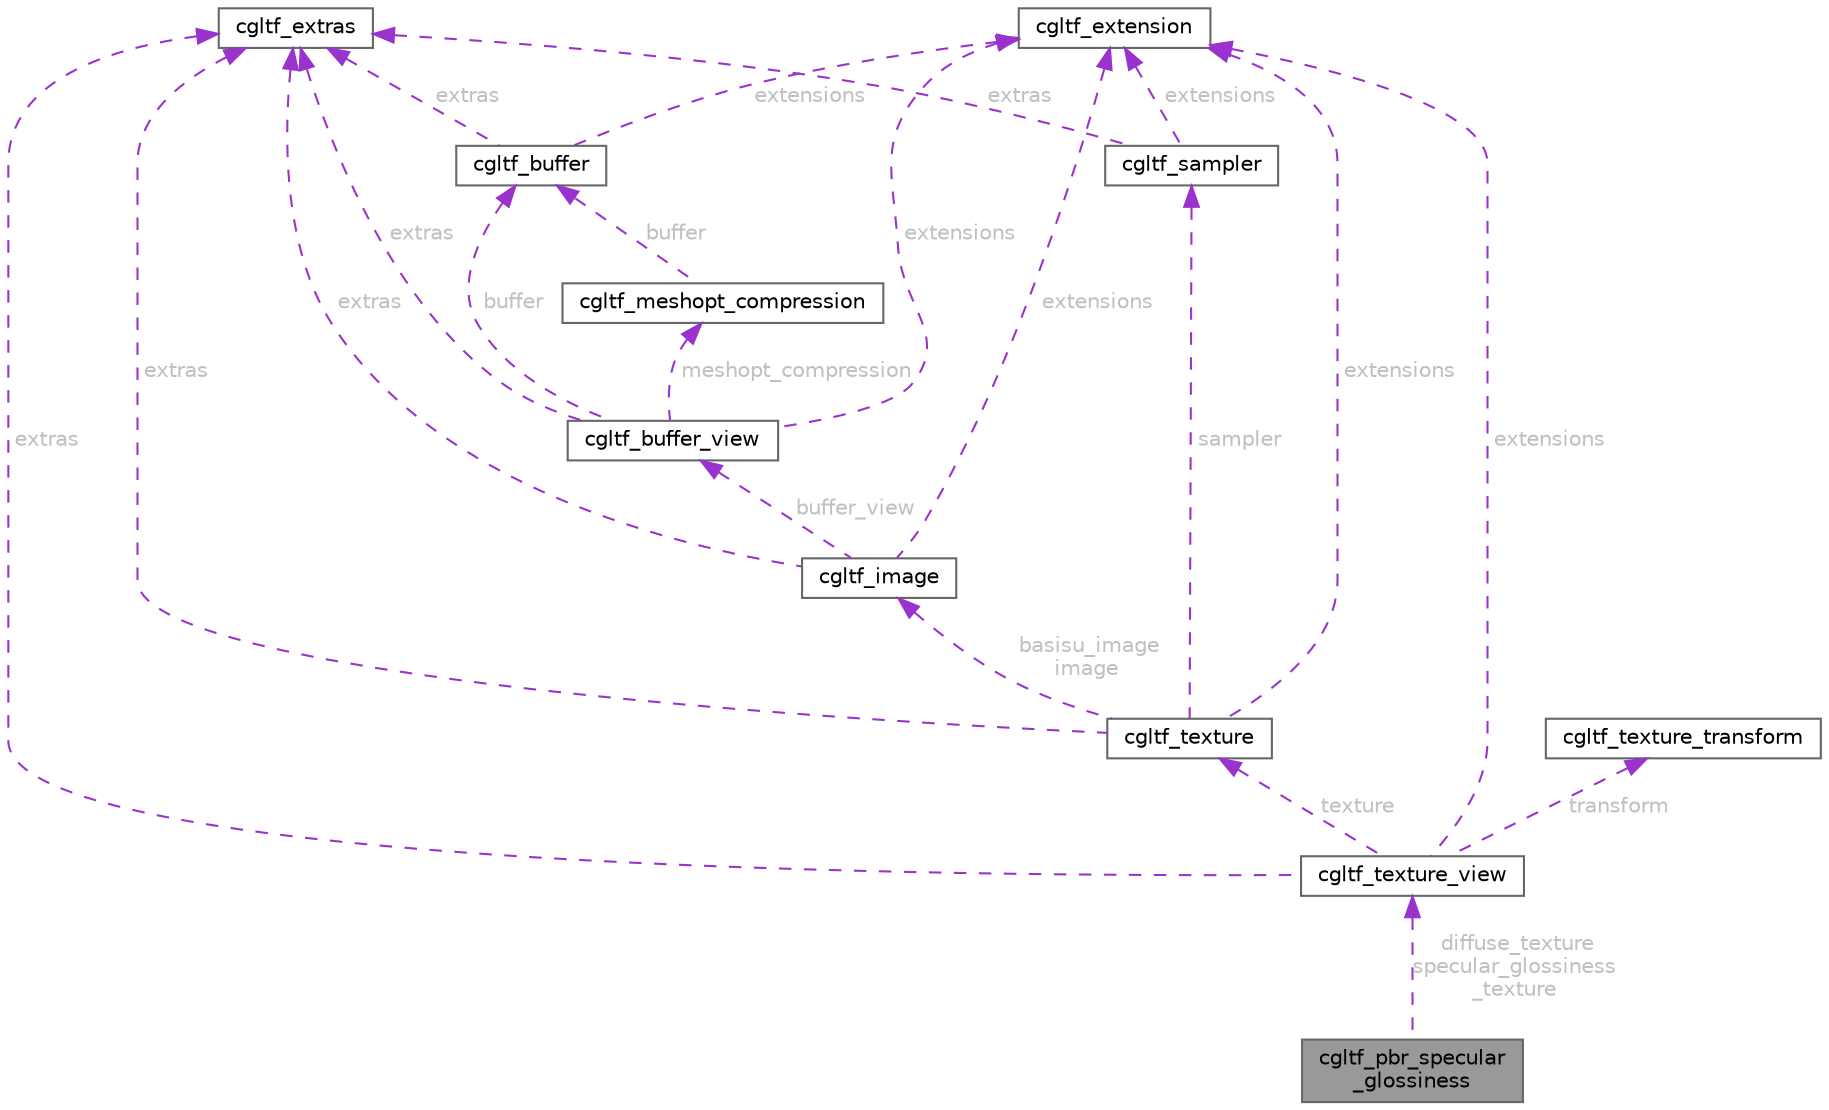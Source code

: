digraph "cgltf_pbr_specular_glossiness"
{
 // LATEX_PDF_SIZE
  bgcolor="transparent";
  edge [fontname=Helvetica,fontsize=10,labelfontname=Helvetica,labelfontsize=10];
  node [fontname=Helvetica,fontsize=10,shape=box,height=0.2,width=0.4];
  Node1 [id="Node000001",label="cgltf_pbr_specular\l_glossiness",height=0.2,width=0.4,color="gray40", fillcolor="grey60", style="filled", fontcolor="black",tooltip=" "];
  Node2 -> Node1 [id="edge1_Node000001_Node000002",dir="back",color="darkorchid3",style="dashed",tooltip=" ",label=" diffuse_texture\nspecular_glossiness\l_texture",fontcolor="grey" ];
  Node2 [id="Node000002",label="cgltf_texture_view",height=0.2,width=0.4,color="gray40", fillcolor="white", style="filled",URL="$structcgltf__texture__view.html",tooltip=" "];
  Node3 -> Node2 [id="edge2_Node000002_Node000003",dir="back",color="darkorchid3",style="dashed",tooltip=" ",label=" texture",fontcolor="grey" ];
  Node3 [id="Node000003",label="cgltf_texture",height=0.2,width=0.4,color="gray40", fillcolor="white", style="filled",URL="$structcgltf__texture.html",tooltip=" "];
  Node4 -> Node3 [id="edge3_Node000003_Node000004",dir="back",color="darkorchid3",style="dashed",tooltip=" ",label=" basisu_image\nimage",fontcolor="grey" ];
  Node4 [id="Node000004",label="cgltf_image",height=0.2,width=0.4,color="gray40", fillcolor="white", style="filled",URL="$structcgltf__image.html",tooltip=" "];
  Node5 -> Node4 [id="edge4_Node000004_Node000005",dir="back",color="darkorchid3",style="dashed",tooltip=" ",label=" buffer_view",fontcolor="grey" ];
  Node5 [id="Node000005",label="cgltf_buffer_view",height=0.2,width=0.4,color="gray40", fillcolor="white", style="filled",URL="$structcgltf__buffer__view.html",tooltip=" "];
  Node6 -> Node5 [id="edge5_Node000005_Node000006",dir="back",color="darkorchid3",style="dashed",tooltip=" ",label=" buffer",fontcolor="grey" ];
  Node6 [id="Node000006",label="cgltf_buffer",height=0.2,width=0.4,color="gray40", fillcolor="white", style="filled",URL="$structcgltf__buffer.html",tooltip=" "];
  Node7 -> Node6 [id="edge6_Node000006_Node000007",dir="back",color="darkorchid3",style="dashed",tooltip=" ",label=" extras",fontcolor="grey" ];
  Node7 [id="Node000007",label="cgltf_extras",height=0.2,width=0.4,color="gray40", fillcolor="white", style="filled",URL="$structcgltf__extras.html",tooltip=" "];
  Node8 -> Node6 [id="edge7_Node000006_Node000008",dir="back",color="darkorchid3",style="dashed",tooltip=" ",label=" extensions",fontcolor="grey" ];
  Node8 [id="Node000008",label="cgltf_extension",height=0.2,width=0.4,color="gray40", fillcolor="white", style="filled",URL="$structcgltf__extension.html",tooltip=" "];
  Node9 -> Node5 [id="edge8_Node000005_Node000009",dir="back",color="darkorchid3",style="dashed",tooltip=" ",label=" meshopt_compression",fontcolor="grey" ];
  Node9 [id="Node000009",label="cgltf_meshopt_compression",height=0.2,width=0.4,color="gray40", fillcolor="white", style="filled",URL="$structcgltf__meshopt__compression.html",tooltip=" "];
  Node6 -> Node9 [id="edge9_Node000009_Node000006",dir="back",color="darkorchid3",style="dashed",tooltip=" ",label=" buffer",fontcolor="grey" ];
  Node7 -> Node5 [id="edge10_Node000005_Node000007",dir="back",color="darkorchid3",style="dashed",tooltip=" ",label=" extras",fontcolor="grey" ];
  Node8 -> Node5 [id="edge11_Node000005_Node000008",dir="back",color="darkorchid3",style="dashed",tooltip=" ",label=" extensions",fontcolor="grey" ];
  Node7 -> Node4 [id="edge12_Node000004_Node000007",dir="back",color="darkorchid3",style="dashed",tooltip=" ",label=" extras",fontcolor="grey" ];
  Node8 -> Node4 [id="edge13_Node000004_Node000008",dir="back",color="darkorchid3",style="dashed",tooltip=" ",label=" extensions",fontcolor="grey" ];
  Node10 -> Node3 [id="edge14_Node000003_Node000010",dir="back",color="darkorchid3",style="dashed",tooltip=" ",label=" sampler",fontcolor="grey" ];
  Node10 [id="Node000010",label="cgltf_sampler",height=0.2,width=0.4,color="gray40", fillcolor="white", style="filled",URL="$structcgltf__sampler.html",tooltip=" "];
  Node7 -> Node10 [id="edge15_Node000010_Node000007",dir="back",color="darkorchid3",style="dashed",tooltip=" ",label=" extras",fontcolor="grey" ];
  Node8 -> Node10 [id="edge16_Node000010_Node000008",dir="back",color="darkorchid3",style="dashed",tooltip=" ",label=" extensions",fontcolor="grey" ];
  Node7 -> Node3 [id="edge17_Node000003_Node000007",dir="back",color="darkorchid3",style="dashed",tooltip=" ",label=" extras",fontcolor="grey" ];
  Node8 -> Node3 [id="edge18_Node000003_Node000008",dir="back",color="darkorchid3",style="dashed",tooltip=" ",label=" extensions",fontcolor="grey" ];
  Node11 -> Node2 [id="edge19_Node000002_Node000011",dir="back",color="darkorchid3",style="dashed",tooltip=" ",label=" transform",fontcolor="grey" ];
  Node11 [id="Node000011",label="cgltf_texture_transform",height=0.2,width=0.4,color="gray40", fillcolor="white", style="filled",URL="$structcgltf__texture__transform.html",tooltip=" "];
  Node7 -> Node2 [id="edge20_Node000002_Node000007",dir="back",color="darkorchid3",style="dashed",tooltip=" ",label=" extras",fontcolor="grey" ];
  Node8 -> Node2 [id="edge21_Node000002_Node000008",dir="back",color="darkorchid3",style="dashed",tooltip=" ",label=" extensions",fontcolor="grey" ];
}
